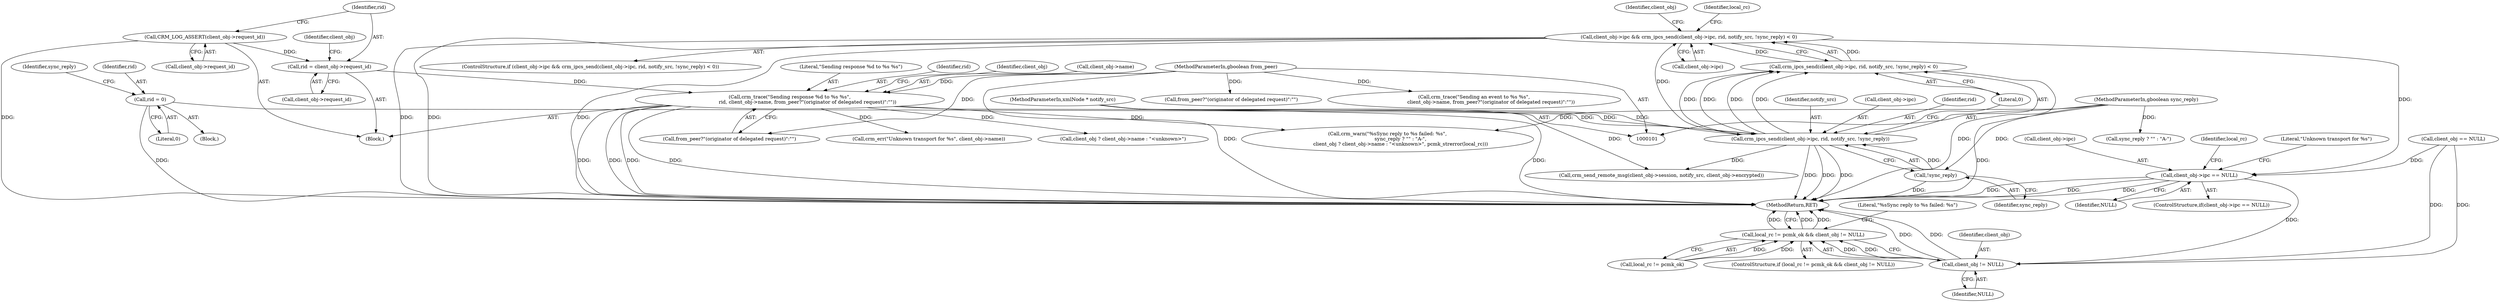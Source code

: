 digraph "1_pacemaker_564f7cc2a51dcd2f28ab12a13394f31be5aa3c93@API" {
"1000183" [label="(Call,client_obj->ipc && crm_ipcs_send(client_obj->ipc, rid, notify_src, !sync_reply) < 0)"];
"1000188" [label="(Call,crm_ipcs_send(client_obj->ipc, rid, notify_src, !sync_reply))"];
"1000141" [label="(Call,rid = 0)"];
"1000161" [label="(Call,crm_trace(\"Sending response %d to %s %s\",\n                       rid, client_obj->name, from_peer?\"(originator of delegated request)\":\"\"))"];
"1000151" [label="(Call,rid = client_obj->request_id)"];
"1000147" [label="(Call,CRM_LOG_ASSERT(client_obj->request_id))"];
"1000105" [label="(MethodParameterIn,gboolean from_peer)"];
"1000102" [label="(MethodParameterIn,xmlNode * notify_src)"];
"1000194" [label="(Call,!sync_reply)"];
"1000104" [label="(MethodParameterIn,gboolean sync_reply)"];
"1000187" [label="(Call,crm_ipcs_send(client_obj->ipc, rid, notify_src, !sync_reply) < 0)"];
"1000218" [label="(Call,client_obj->ipc == NULL)"];
"1000234" [label="(Call,client_obj != NULL)"];
"1000230" [label="(Call,local_rc != pcmk_ok && client_obj != NULL)"];
"1000189" [label="(Call,client_obj->ipc)"];
"1000130" [label="(Call,client_obj == NULL)"];
"1000184" [label="(Call,client_obj->ipc)"];
"1000142" [label="(Identifier,rid)"];
"1000102" [label="(MethodParameterIn,xmlNode * notify_src)"];
"1000244" [label="(Call,client_obj ? client_obj->name : \"<unknown>\")"];
"1000219" [label="(Call,client_obj->ipc)"];
"1000199" [label="(Identifier,local_rc)"];
"1000182" [label="(ControlStructure,if (client_obj->ipc && crm_ipcs_send(client_obj->ipc, rid, notify_src, !sync_reply) < 0))"];
"1000145" [label="(Identifier,sync_reply)"];
"1000163" [label="(Identifier,rid)"];
"1000151" [label="(Call,rid = client_obj->request_id)"];
"1000235" [label="(Identifier,client_obj)"];
"1000232" [label="(Identifier,local_rc)"];
"1000167" [label="(Call,from_peer?\"(originator of delegated request)\":\"\")"];
"1000194" [label="(Call,!sync_reply)"];
"1000196" [label="(Literal,0)"];
"1000225" [label="(Literal,\"Unknown transport for %s\")"];
"1000205" [label="(Identifier,client_obj)"];
"1000240" [label="(Call,sync_reply ? \"\" : \"A-\")"];
"1000236" [label="(Identifier,NULL)"];
"1000178" [label="(Call,from_peer?\"(originator of delegated request)\":\"\")"];
"1000141" [label="(Call,rid = 0)"];
"1000193" [label="(Identifier,notify_src)"];
"1000230" [label="(Call,local_rc != pcmk_ok && client_obj != NULL)"];
"1000173" [label="(Call,crm_trace(\"Sending an event to %s %s\",\n                      client_obj->name, from_peer?\"(originator of delegated request)\":\"\"))"];
"1000208" [label="(Call,crm_send_remote_msg(client_obj->session, notify_src, client_obj->encrypted))"];
"1000147" [label="(Call,CRM_LOG_ASSERT(client_obj->request_id))"];
"1000187" [label="(Call,crm_ipcs_send(client_obj->ipc, rid, notify_src, !sync_reply) < 0)"];
"1000152" [label="(Identifier,rid)"];
"1000238" [label="(Call,crm_warn(\"%sSync reply to %s failed: %s\",\n                 sync_reply ? \"\" : \"A-\",\n                 client_obj ? client_obj->name : \"<unknown>\", pcmk_strerror(local_rc)))"];
"1000224" [label="(Call,crm_err(\"Unknown transport for %s\", client_obj->name))"];
"1000222" [label="(Identifier,NULL)"];
"1000231" [label="(Call,local_rc != pcmk_ok)"];
"1000161" [label="(Call,crm_trace(\"Sending response %d to %s %s\",\n                       rid, client_obj->name, from_peer?\"(originator of delegated request)\":\"\"))"];
"1000192" [label="(Identifier,rid)"];
"1000183" [label="(Call,client_obj->ipc && crm_ipcs_send(client_obj->ipc, rid, notify_src, !sync_reply) < 0)"];
"1000158" [label="(Identifier,client_obj)"];
"1000195" [label="(Identifier,sync_reply)"];
"1000217" [label="(ControlStructure,if(client_obj->ipc == NULL))"];
"1000239" [label="(Literal,\"%sSync reply to %s failed: %s\")"];
"1000218" [label="(Call,client_obj->ipc == NULL)"];
"1000185" [label="(Identifier,client_obj)"];
"1000252" [label="(MethodReturn,RET)"];
"1000234" [label="(Call,client_obj != NULL)"];
"1000148" [label="(Call,client_obj->request_id)"];
"1000139" [label="(Block,)"];
"1000164" [label="(Call,client_obj->name)"];
"1000143" [label="(Literal,0)"];
"1000162" [label="(Literal,\"Sending response %d to %s %s\")"];
"1000146" [label="(Block,)"];
"1000104" [label="(MethodParameterIn,gboolean sync_reply)"];
"1000229" [label="(ControlStructure,if (local_rc != pcmk_ok && client_obj != NULL))"];
"1000153" [label="(Call,client_obj->request_id)"];
"1000105" [label="(MethodParameterIn,gboolean from_peer)"];
"1000188" [label="(Call,crm_ipcs_send(client_obj->ipc, rid, notify_src, !sync_reply))"];
"1000183" -> "1000182"  [label="AST: "];
"1000183" -> "1000184"  [label="CFG: "];
"1000183" -> "1000187"  [label="CFG: "];
"1000184" -> "1000183"  [label="AST: "];
"1000187" -> "1000183"  [label="AST: "];
"1000199" -> "1000183"  [label="CFG: "];
"1000205" -> "1000183"  [label="CFG: "];
"1000183" -> "1000252"  [label="DDG: "];
"1000183" -> "1000252"  [label="DDG: "];
"1000183" -> "1000252"  [label="DDG: "];
"1000188" -> "1000183"  [label="DDG: "];
"1000187" -> "1000183"  [label="DDG: "];
"1000187" -> "1000183"  [label="DDG: "];
"1000183" -> "1000218"  [label="DDG: "];
"1000188" -> "1000187"  [label="AST: "];
"1000188" -> "1000194"  [label="CFG: "];
"1000189" -> "1000188"  [label="AST: "];
"1000192" -> "1000188"  [label="AST: "];
"1000193" -> "1000188"  [label="AST: "];
"1000194" -> "1000188"  [label="AST: "];
"1000196" -> "1000188"  [label="CFG: "];
"1000188" -> "1000252"  [label="DDG: "];
"1000188" -> "1000252"  [label="DDG: "];
"1000188" -> "1000252"  [label="DDG: "];
"1000188" -> "1000187"  [label="DDG: "];
"1000188" -> "1000187"  [label="DDG: "];
"1000188" -> "1000187"  [label="DDG: "];
"1000188" -> "1000187"  [label="DDG: "];
"1000141" -> "1000188"  [label="DDG: "];
"1000161" -> "1000188"  [label="DDG: "];
"1000102" -> "1000188"  [label="DDG: "];
"1000194" -> "1000188"  [label="DDG: "];
"1000188" -> "1000208"  [label="DDG: "];
"1000141" -> "1000139"  [label="AST: "];
"1000141" -> "1000143"  [label="CFG: "];
"1000142" -> "1000141"  [label="AST: "];
"1000143" -> "1000141"  [label="AST: "];
"1000145" -> "1000141"  [label="CFG: "];
"1000141" -> "1000252"  [label="DDG: "];
"1000161" -> "1000146"  [label="AST: "];
"1000161" -> "1000167"  [label="CFG: "];
"1000162" -> "1000161"  [label="AST: "];
"1000163" -> "1000161"  [label="AST: "];
"1000164" -> "1000161"  [label="AST: "];
"1000167" -> "1000161"  [label="AST: "];
"1000185" -> "1000161"  [label="CFG: "];
"1000161" -> "1000252"  [label="DDG: "];
"1000161" -> "1000252"  [label="DDG: "];
"1000161" -> "1000252"  [label="DDG: "];
"1000161" -> "1000252"  [label="DDG: "];
"1000151" -> "1000161"  [label="DDG: "];
"1000105" -> "1000161"  [label="DDG: "];
"1000161" -> "1000224"  [label="DDG: "];
"1000161" -> "1000238"  [label="DDG: "];
"1000161" -> "1000244"  [label="DDG: "];
"1000151" -> "1000146"  [label="AST: "];
"1000151" -> "1000153"  [label="CFG: "];
"1000152" -> "1000151"  [label="AST: "];
"1000153" -> "1000151"  [label="AST: "];
"1000158" -> "1000151"  [label="CFG: "];
"1000147" -> "1000151"  [label="DDG: "];
"1000147" -> "1000146"  [label="AST: "];
"1000147" -> "1000148"  [label="CFG: "];
"1000148" -> "1000147"  [label="AST: "];
"1000152" -> "1000147"  [label="CFG: "];
"1000147" -> "1000252"  [label="DDG: "];
"1000105" -> "1000101"  [label="AST: "];
"1000105" -> "1000252"  [label="DDG: "];
"1000105" -> "1000167"  [label="DDG: "];
"1000105" -> "1000173"  [label="DDG: "];
"1000105" -> "1000178"  [label="DDG: "];
"1000102" -> "1000101"  [label="AST: "];
"1000102" -> "1000252"  [label="DDG: "];
"1000102" -> "1000208"  [label="DDG: "];
"1000194" -> "1000195"  [label="CFG: "];
"1000195" -> "1000194"  [label="AST: "];
"1000194" -> "1000252"  [label="DDG: "];
"1000104" -> "1000194"  [label="DDG: "];
"1000104" -> "1000101"  [label="AST: "];
"1000104" -> "1000252"  [label="DDG: "];
"1000104" -> "1000238"  [label="DDG: "];
"1000104" -> "1000240"  [label="DDG: "];
"1000187" -> "1000196"  [label="CFG: "];
"1000196" -> "1000187"  [label="AST: "];
"1000187" -> "1000252"  [label="DDG: "];
"1000218" -> "1000217"  [label="AST: "];
"1000218" -> "1000222"  [label="CFG: "];
"1000219" -> "1000218"  [label="AST: "];
"1000222" -> "1000218"  [label="AST: "];
"1000225" -> "1000218"  [label="CFG: "];
"1000232" -> "1000218"  [label="CFG: "];
"1000218" -> "1000252"  [label="DDG: "];
"1000218" -> "1000252"  [label="DDG: "];
"1000218" -> "1000252"  [label="DDG: "];
"1000130" -> "1000218"  [label="DDG: "];
"1000218" -> "1000234"  [label="DDG: "];
"1000234" -> "1000230"  [label="AST: "];
"1000234" -> "1000236"  [label="CFG: "];
"1000235" -> "1000234"  [label="AST: "];
"1000236" -> "1000234"  [label="AST: "];
"1000230" -> "1000234"  [label="CFG: "];
"1000234" -> "1000252"  [label="DDG: "];
"1000234" -> "1000252"  [label="DDG: "];
"1000234" -> "1000230"  [label="DDG: "];
"1000234" -> "1000230"  [label="DDG: "];
"1000130" -> "1000234"  [label="DDG: "];
"1000130" -> "1000234"  [label="DDG: "];
"1000230" -> "1000229"  [label="AST: "];
"1000230" -> "1000231"  [label="CFG: "];
"1000231" -> "1000230"  [label="AST: "];
"1000239" -> "1000230"  [label="CFG: "];
"1000252" -> "1000230"  [label="CFG: "];
"1000230" -> "1000252"  [label="DDG: "];
"1000230" -> "1000252"  [label="DDG: "];
"1000230" -> "1000252"  [label="DDG: "];
"1000231" -> "1000230"  [label="DDG: "];
"1000231" -> "1000230"  [label="DDG: "];
}
